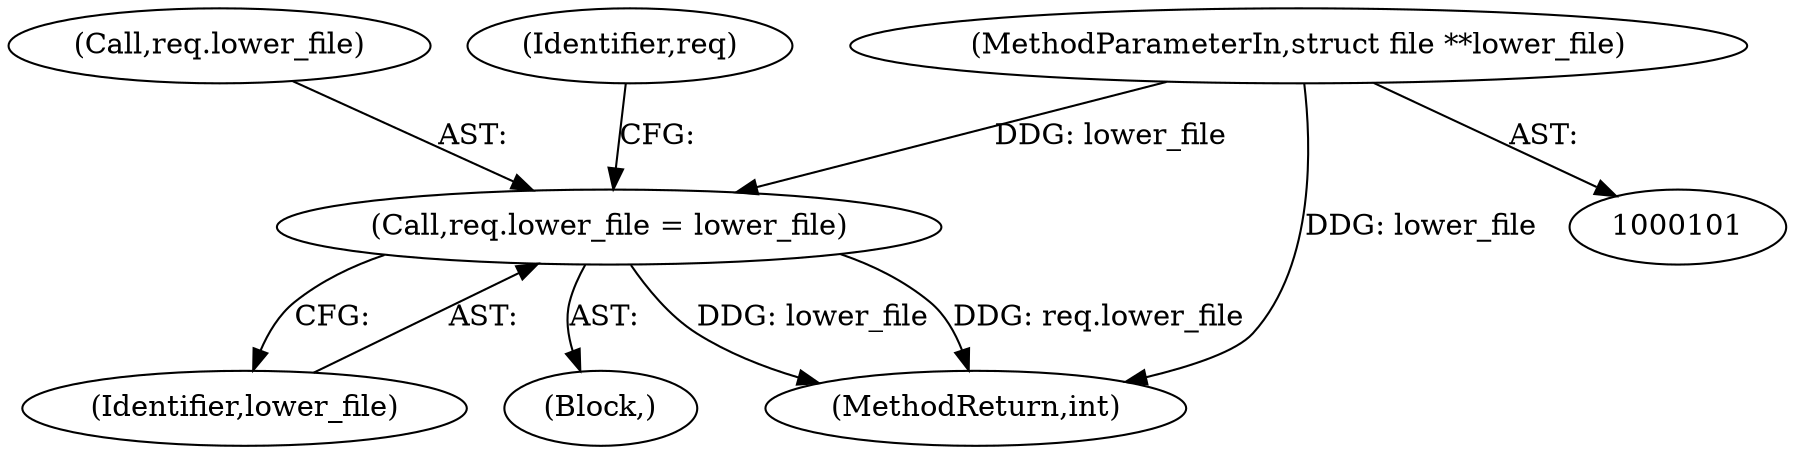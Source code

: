 digraph "0_linux_f5364c150aa645b3d7daa21b5c0b9feaa1c9cd6d@pointer" {
"1000121" [label="(Call,req.lower_file = lower_file)"];
"1000102" [label="(MethodParameterIn,struct file **lower_file)"];
"1000102" [label="(MethodParameterIn,struct file **lower_file)"];
"1000125" [label="(Identifier,lower_file)"];
"1000122" [label="(Call,req.lower_file)"];
"1000121" [label="(Call,req.lower_file = lower_file)"];
"1000106" [label="(Block,)"];
"1000235" [label="(MethodReturn,int)"];
"1000129" [label="(Identifier,req)"];
"1000121" -> "1000106"  [label="AST: "];
"1000121" -> "1000125"  [label="CFG: "];
"1000122" -> "1000121"  [label="AST: "];
"1000125" -> "1000121"  [label="AST: "];
"1000129" -> "1000121"  [label="CFG: "];
"1000121" -> "1000235"  [label="DDG: lower_file"];
"1000121" -> "1000235"  [label="DDG: req.lower_file"];
"1000102" -> "1000121"  [label="DDG: lower_file"];
"1000102" -> "1000101"  [label="AST: "];
"1000102" -> "1000235"  [label="DDG: lower_file"];
}
